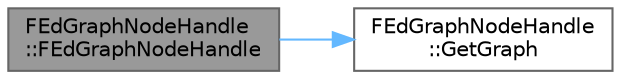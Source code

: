 digraph "FEdGraphNodeHandle::FEdGraphNodeHandle"
{
 // INTERACTIVE_SVG=YES
 // LATEX_PDF_SIZE
  bgcolor="transparent";
  edge [fontname=Helvetica,fontsize=10,labelfontname=Helvetica,labelfontsize=10];
  node [fontname=Helvetica,fontsize=10,shape=box,height=0.2,width=0.4];
  rankdir="LR";
  Node1 [id="Node000001",label="FEdGraphNodeHandle\l::FEdGraphNodeHandle",height=0.2,width=0.4,color="gray40", fillcolor="grey60", style="filled", fontcolor="black",tooltip=" "];
  Node1 -> Node2 [id="edge1_Node000001_Node000002",color="steelblue1",style="solid",tooltip=" "];
  Node2 [id="Node000002",label="FEdGraphNodeHandle\l::GetGraph",height=0.2,width=0.4,color="grey40", fillcolor="white", style="filled",URL="$dc/d28/structFEdGraphNodeHandle.html#ae6ed3da5bae3a749006bb7f02758b481",tooltip=" "];
}
